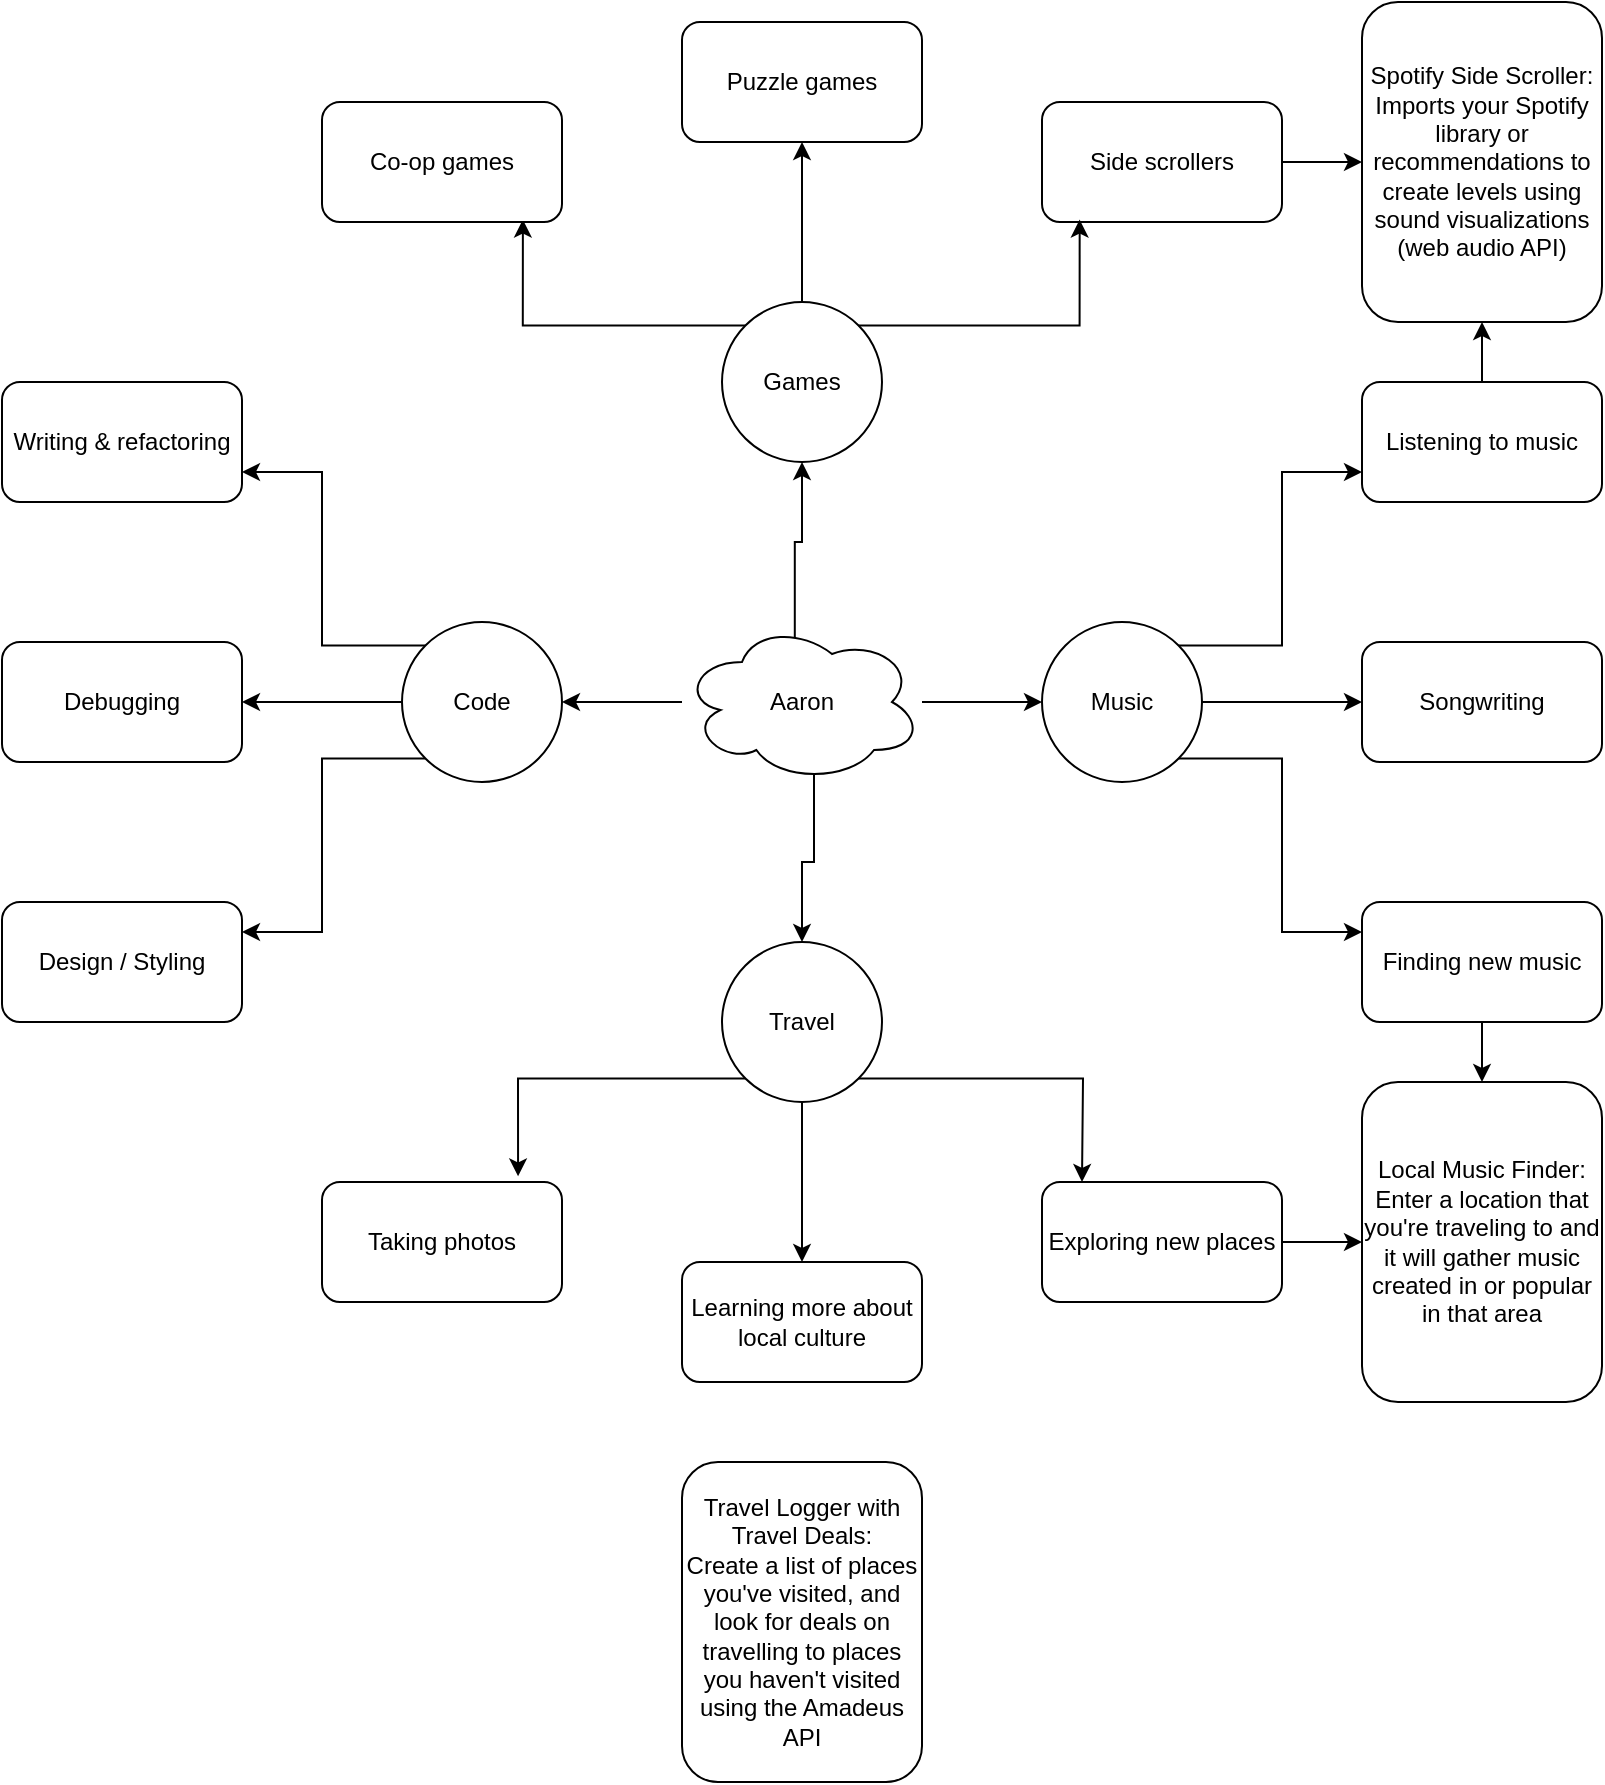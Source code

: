 <mxfile version="22.1.5" type="github">
  <diagram name="Page-1" id="K1Xrfr7fSabbaLhxthaO">
    <mxGraphModel dx="1050" dy="530" grid="1" gridSize="10" guides="1" tooltips="1" connect="1" arrows="1" fold="1" page="1" pageScale="1" pageWidth="850" pageHeight="1100" math="0" shadow="0">
      <root>
        <mxCell id="0" />
        <mxCell id="1" parent="0" />
        <mxCell id="YbdAK8K5_lgZhOfhUo7q-37" value="" style="edgeStyle=orthogonalEdgeStyle;rounded=0;orthogonalLoop=1;jettySize=auto;html=1;" edge="1" parent="1" source="YbdAK8K5_lgZhOfhUo7q-2" target="YbdAK8K5_lgZhOfhUo7q-10">
          <mxGeometry relative="1" as="geometry" />
        </mxCell>
        <mxCell id="YbdAK8K5_lgZhOfhUo7q-38" value="" style="edgeStyle=orthogonalEdgeStyle;rounded=0;orthogonalLoop=1;jettySize=auto;html=1;" edge="1" parent="1" source="YbdAK8K5_lgZhOfhUo7q-2" target="YbdAK8K5_lgZhOfhUo7q-11">
          <mxGeometry relative="1" as="geometry" />
        </mxCell>
        <mxCell id="YbdAK8K5_lgZhOfhUo7q-40" value="" style="edgeStyle=orthogonalEdgeStyle;rounded=0;orthogonalLoop=1;jettySize=auto;html=1;exitX=0.55;exitY=0.95;exitDx=0;exitDy=0;exitPerimeter=0;" edge="1" parent="1" source="YbdAK8K5_lgZhOfhUo7q-2" target="YbdAK8K5_lgZhOfhUo7q-9">
          <mxGeometry relative="1" as="geometry" />
        </mxCell>
        <mxCell id="YbdAK8K5_lgZhOfhUo7q-41" value="" style="edgeStyle=orthogonalEdgeStyle;rounded=0;orthogonalLoop=1;jettySize=auto;html=1;exitX=0.47;exitY=0.095;exitDx=0;exitDy=0;exitPerimeter=0;" edge="1" parent="1" source="YbdAK8K5_lgZhOfhUo7q-2" target="YbdAK8K5_lgZhOfhUo7q-8">
          <mxGeometry relative="1" as="geometry" />
        </mxCell>
        <mxCell id="YbdAK8K5_lgZhOfhUo7q-2" value="Aaron" style="ellipse;shape=cloud;whiteSpace=wrap;html=1;" vertex="1" parent="1">
          <mxGeometry x="365" y="500" width="120" height="80" as="geometry" />
        </mxCell>
        <mxCell id="YbdAK8K5_lgZhOfhUo7q-33" value="" style="edgeStyle=orthogonalEdgeStyle;rounded=0;orthogonalLoop=1;jettySize=auto;html=1;" edge="1" parent="1" source="YbdAK8K5_lgZhOfhUo7q-8" target="YbdAK8K5_lgZhOfhUo7q-32">
          <mxGeometry relative="1" as="geometry" />
        </mxCell>
        <mxCell id="YbdAK8K5_lgZhOfhUo7q-46" style="edgeStyle=orthogonalEdgeStyle;rounded=0;orthogonalLoop=1;jettySize=auto;html=1;exitX=0;exitY=0;exitDx=0;exitDy=0;entryX=0.837;entryY=0.98;entryDx=0;entryDy=0;entryPerimeter=0;" edge="1" parent="1" source="YbdAK8K5_lgZhOfhUo7q-8" target="YbdAK8K5_lgZhOfhUo7q-35">
          <mxGeometry relative="1" as="geometry" />
        </mxCell>
        <mxCell id="YbdAK8K5_lgZhOfhUo7q-8" value="Games" style="ellipse;whiteSpace=wrap;html=1;aspect=fixed;" vertex="1" parent="1">
          <mxGeometry x="385" y="340" width="80" height="80" as="geometry" />
        </mxCell>
        <mxCell id="YbdAK8K5_lgZhOfhUo7q-42" value="" style="edgeStyle=orthogonalEdgeStyle;rounded=0;orthogonalLoop=1;jettySize=auto;html=1;" edge="1" parent="1" source="YbdAK8K5_lgZhOfhUo7q-9" target="YbdAK8K5_lgZhOfhUo7q-16">
          <mxGeometry relative="1" as="geometry" />
        </mxCell>
        <mxCell id="YbdAK8K5_lgZhOfhUo7q-9" value="Travel" style="ellipse;whiteSpace=wrap;html=1;aspect=fixed;" vertex="1" parent="1">
          <mxGeometry x="385" y="660" width="80" height="80" as="geometry" />
        </mxCell>
        <mxCell id="YbdAK8K5_lgZhOfhUo7q-21" value="" style="edgeStyle=orthogonalEdgeStyle;rounded=0;orthogonalLoop=1;jettySize=auto;html=1;" edge="1" parent="1" source="YbdAK8K5_lgZhOfhUo7q-10" target="YbdAK8K5_lgZhOfhUo7q-19">
          <mxGeometry relative="1" as="geometry" />
        </mxCell>
        <mxCell id="YbdAK8K5_lgZhOfhUo7q-23" style="edgeStyle=orthogonalEdgeStyle;rounded=0;orthogonalLoop=1;jettySize=auto;html=1;exitX=1;exitY=0;exitDx=0;exitDy=0;entryX=0;entryY=0.75;entryDx=0;entryDy=0;" edge="1" parent="1" source="YbdAK8K5_lgZhOfhUo7q-10" target="YbdAK8K5_lgZhOfhUo7q-22">
          <mxGeometry relative="1" as="geometry" />
        </mxCell>
        <mxCell id="YbdAK8K5_lgZhOfhUo7q-25" style="edgeStyle=orthogonalEdgeStyle;rounded=0;orthogonalLoop=1;jettySize=auto;html=1;exitX=1;exitY=1;exitDx=0;exitDy=0;entryX=0;entryY=0.25;entryDx=0;entryDy=0;" edge="1" parent="1" source="YbdAK8K5_lgZhOfhUo7q-10" target="YbdAK8K5_lgZhOfhUo7q-24">
          <mxGeometry relative="1" as="geometry" />
        </mxCell>
        <mxCell id="YbdAK8K5_lgZhOfhUo7q-10" value="Music" style="ellipse;whiteSpace=wrap;html=1;aspect=fixed;" vertex="1" parent="1">
          <mxGeometry x="545" y="500" width="80" height="80" as="geometry" />
        </mxCell>
        <mxCell id="YbdAK8K5_lgZhOfhUo7q-29" value="" style="edgeStyle=orthogonalEdgeStyle;rounded=0;orthogonalLoop=1;jettySize=auto;html=1;" edge="1" parent="1" source="YbdAK8K5_lgZhOfhUo7q-11" target="YbdAK8K5_lgZhOfhUo7q-26">
          <mxGeometry relative="1" as="geometry" />
        </mxCell>
        <mxCell id="YbdAK8K5_lgZhOfhUo7q-30" style="edgeStyle=orthogonalEdgeStyle;rounded=0;orthogonalLoop=1;jettySize=auto;html=1;exitX=0;exitY=1;exitDx=0;exitDy=0;entryX=1;entryY=0.25;entryDx=0;entryDy=0;" edge="1" parent="1" source="YbdAK8K5_lgZhOfhUo7q-11" target="YbdAK8K5_lgZhOfhUo7q-28">
          <mxGeometry relative="1" as="geometry" />
        </mxCell>
        <mxCell id="YbdAK8K5_lgZhOfhUo7q-31" style="edgeStyle=orthogonalEdgeStyle;rounded=0;orthogonalLoop=1;jettySize=auto;html=1;exitX=0;exitY=0;exitDx=0;exitDy=0;entryX=1;entryY=0.75;entryDx=0;entryDy=0;" edge="1" parent="1" source="YbdAK8K5_lgZhOfhUo7q-11" target="YbdAK8K5_lgZhOfhUo7q-27">
          <mxGeometry relative="1" as="geometry" />
        </mxCell>
        <mxCell id="YbdAK8K5_lgZhOfhUo7q-11" value="Code" style="ellipse;whiteSpace=wrap;html=1;aspect=fixed;" vertex="1" parent="1">
          <mxGeometry x="225" y="500" width="80" height="80" as="geometry" />
        </mxCell>
        <mxCell id="YbdAK8K5_lgZhOfhUo7q-15" value="Taking photos" style="rounded=1;whiteSpace=wrap;html=1;" vertex="1" parent="1">
          <mxGeometry x="185" y="780" width="120" height="60" as="geometry" />
        </mxCell>
        <mxCell id="YbdAK8K5_lgZhOfhUo7q-16" value="Learning more about local culture" style="rounded=1;whiteSpace=wrap;html=1;" vertex="1" parent="1">
          <mxGeometry x="365" y="820" width="120" height="60" as="geometry" />
        </mxCell>
        <mxCell id="YbdAK8K5_lgZhOfhUo7q-52" value="" style="edgeStyle=orthogonalEdgeStyle;rounded=0;orthogonalLoop=1;jettySize=auto;html=1;" edge="1" parent="1" source="YbdAK8K5_lgZhOfhUo7q-17" target="YbdAK8K5_lgZhOfhUo7q-50">
          <mxGeometry relative="1" as="geometry" />
        </mxCell>
        <mxCell id="YbdAK8K5_lgZhOfhUo7q-17" value="Exploring new places" style="rounded=1;whiteSpace=wrap;html=1;" vertex="1" parent="1">
          <mxGeometry x="545" y="780" width="120" height="60" as="geometry" />
        </mxCell>
        <mxCell id="YbdAK8K5_lgZhOfhUo7q-19" value="Songwriting" style="rounded=1;whiteSpace=wrap;html=1;" vertex="1" parent="1">
          <mxGeometry x="705" y="510" width="120" height="60" as="geometry" />
        </mxCell>
        <mxCell id="YbdAK8K5_lgZhOfhUo7q-49" value="" style="edgeStyle=orthogonalEdgeStyle;rounded=0;orthogonalLoop=1;jettySize=auto;html=1;" edge="1" parent="1" source="YbdAK8K5_lgZhOfhUo7q-22" target="YbdAK8K5_lgZhOfhUo7q-47">
          <mxGeometry relative="1" as="geometry" />
        </mxCell>
        <mxCell id="YbdAK8K5_lgZhOfhUo7q-22" value="Listening to music" style="rounded=1;whiteSpace=wrap;html=1;" vertex="1" parent="1">
          <mxGeometry x="705" y="380" width="120" height="60" as="geometry" />
        </mxCell>
        <mxCell id="YbdAK8K5_lgZhOfhUo7q-51" value="" style="edgeStyle=orthogonalEdgeStyle;rounded=0;orthogonalLoop=1;jettySize=auto;html=1;" edge="1" parent="1" source="YbdAK8K5_lgZhOfhUo7q-24" target="YbdAK8K5_lgZhOfhUo7q-50">
          <mxGeometry relative="1" as="geometry" />
        </mxCell>
        <mxCell id="YbdAK8K5_lgZhOfhUo7q-24" value="Finding new music" style="rounded=1;whiteSpace=wrap;html=1;" vertex="1" parent="1">
          <mxGeometry x="705" y="640" width="120" height="60" as="geometry" />
        </mxCell>
        <mxCell id="YbdAK8K5_lgZhOfhUo7q-26" value="Debugging" style="rounded=1;whiteSpace=wrap;html=1;" vertex="1" parent="1">
          <mxGeometry x="25" y="510" width="120" height="60" as="geometry" />
        </mxCell>
        <mxCell id="YbdAK8K5_lgZhOfhUo7q-27" value="Writing &amp;amp; refactoring" style="rounded=1;whiteSpace=wrap;html=1;" vertex="1" parent="1">
          <mxGeometry x="25" y="380" width="120" height="60" as="geometry" />
        </mxCell>
        <mxCell id="YbdAK8K5_lgZhOfhUo7q-28" value="Design / Styling" style="rounded=1;whiteSpace=wrap;html=1;" vertex="1" parent="1">
          <mxGeometry x="25" y="640" width="120" height="60" as="geometry" />
        </mxCell>
        <mxCell id="YbdAK8K5_lgZhOfhUo7q-32" value="Puzzle games" style="rounded=1;whiteSpace=wrap;html=1;" vertex="1" parent="1">
          <mxGeometry x="365" y="200" width="120" height="60" as="geometry" />
        </mxCell>
        <mxCell id="YbdAK8K5_lgZhOfhUo7q-48" value="" style="edgeStyle=orthogonalEdgeStyle;rounded=0;orthogonalLoop=1;jettySize=auto;html=1;" edge="1" parent="1" source="YbdAK8K5_lgZhOfhUo7q-34" target="YbdAK8K5_lgZhOfhUo7q-47">
          <mxGeometry relative="1" as="geometry" />
        </mxCell>
        <mxCell id="YbdAK8K5_lgZhOfhUo7q-34" value="Side scrollers" style="rounded=1;whiteSpace=wrap;html=1;" vertex="1" parent="1">
          <mxGeometry x="545" y="240" width="120" height="60" as="geometry" />
        </mxCell>
        <mxCell id="YbdAK8K5_lgZhOfhUo7q-35" value="Co-op games" style="rounded=1;whiteSpace=wrap;html=1;" vertex="1" parent="1">
          <mxGeometry x="185" y="240" width="120" height="60" as="geometry" />
        </mxCell>
        <mxCell id="YbdAK8K5_lgZhOfhUo7q-36" style="edgeStyle=orthogonalEdgeStyle;rounded=0;orthogonalLoop=1;jettySize=auto;html=1;exitX=1;exitY=0;exitDx=0;exitDy=0;entryX=0.157;entryY=0.98;entryDx=0;entryDy=0;entryPerimeter=0;" edge="1" parent="1" source="YbdAK8K5_lgZhOfhUo7q-8" target="YbdAK8K5_lgZhOfhUo7q-34">
          <mxGeometry relative="1" as="geometry" />
        </mxCell>
        <mxCell id="YbdAK8K5_lgZhOfhUo7q-44" style="edgeStyle=orthogonalEdgeStyle;rounded=0;orthogonalLoop=1;jettySize=auto;html=1;exitX=0;exitY=1;exitDx=0;exitDy=0;entryX=0.817;entryY=-0.047;entryDx=0;entryDy=0;entryPerimeter=0;" edge="1" parent="1" source="YbdAK8K5_lgZhOfhUo7q-9" target="YbdAK8K5_lgZhOfhUo7q-15">
          <mxGeometry relative="1" as="geometry" />
        </mxCell>
        <mxCell id="YbdAK8K5_lgZhOfhUo7q-45" style="edgeStyle=orthogonalEdgeStyle;rounded=0;orthogonalLoop=1;jettySize=auto;html=1;exitX=1;exitY=1;exitDx=0;exitDy=0;" edge="1" parent="1" source="YbdAK8K5_lgZhOfhUo7q-9">
          <mxGeometry relative="1" as="geometry">
            <mxPoint x="565" y="780" as="targetPoint" />
          </mxGeometry>
        </mxCell>
        <mxCell id="YbdAK8K5_lgZhOfhUo7q-47" value="Spotify Side Scroller:&lt;br&gt;Imports your Spotify library or recommendations to create levels using sound visualizations (web audio API)" style="rounded=1;whiteSpace=wrap;html=1;" vertex="1" parent="1">
          <mxGeometry x="705" y="190" width="120" height="160" as="geometry" />
        </mxCell>
        <mxCell id="YbdAK8K5_lgZhOfhUo7q-50" value="Local Music Finder:&lt;br&gt;Enter a location that you&#39;re traveling to and it will gather music created in or popular in that area" style="rounded=1;whiteSpace=wrap;html=1;" vertex="1" parent="1">
          <mxGeometry x="705" y="730" width="120" height="160" as="geometry" />
        </mxCell>
        <mxCell id="YbdAK8K5_lgZhOfhUo7q-53" value="Travel Logger with Travel Deals:&lt;br&gt;Create a list of places you&#39;ve visited, and look for deals on travelling to places you haven&#39;t visited using the Amadeus API" style="rounded=1;whiteSpace=wrap;html=1;" vertex="1" parent="1">
          <mxGeometry x="365" y="920" width="120" height="160" as="geometry" />
        </mxCell>
      </root>
    </mxGraphModel>
  </diagram>
</mxfile>
